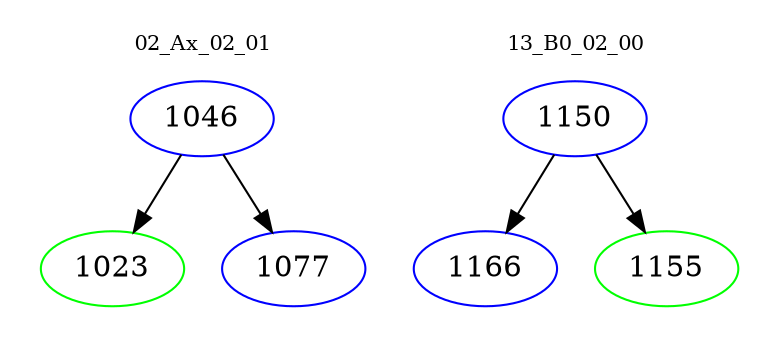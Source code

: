 digraph{
subgraph cluster_0 {
color = white
label = "02_Ax_02_01";
fontsize=10;
T0_1046 [label="1046", color="blue"]
T0_1046 -> T0_1023 [color="black"]
T0_1023 [label="1023", color="green"]
T0_1046 -> T0_1077 [color="black"]
T0_1077 [label="1077", color="blue"]
}
subgraph cluster_1 {
color = white
label = "13_B0_02_00";
fontsize=10;
T1_1150 [label="1150", color="blue"]
T1_1150 -> T1_1166 [color="black"]
T1_1166 [label="1166", color="blue"]
T1_1150 -> T1_1155 [color="black"]
T1_1155 [label="1155", color="green"]
}
}
